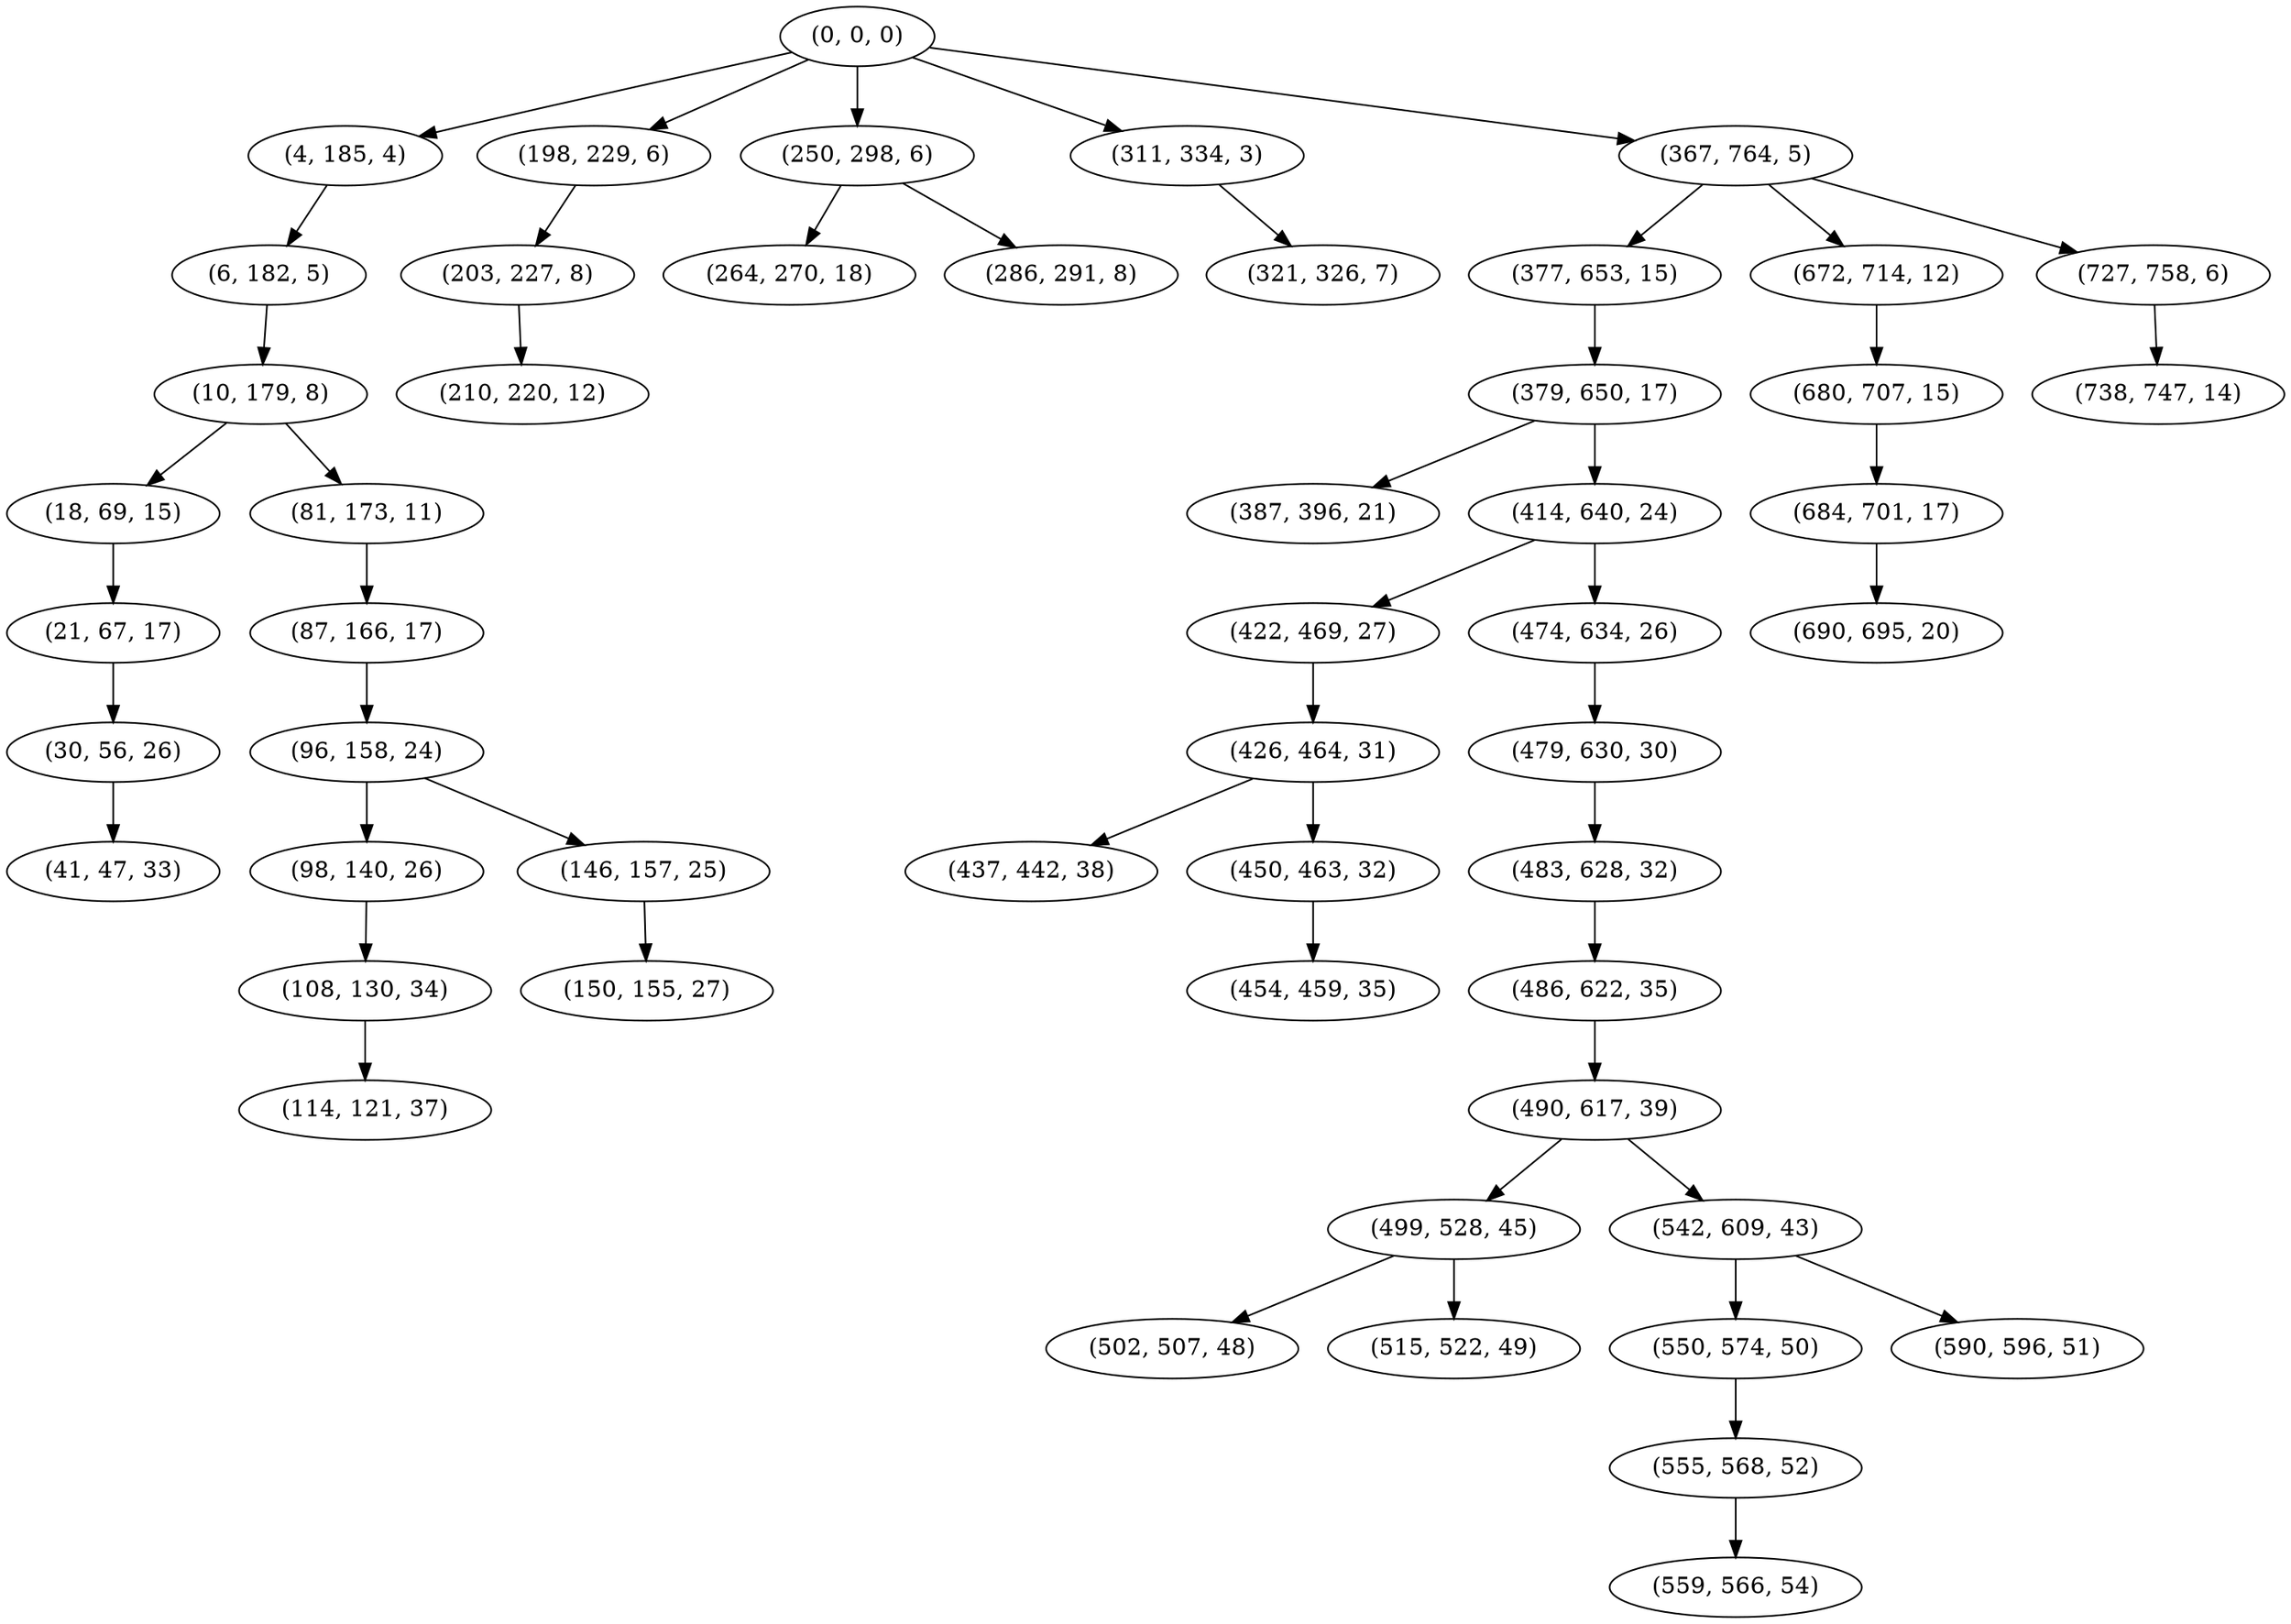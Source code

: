 digraph tree {
    "(0, 0, 0)";
    "(4, 185, 4)";
    "(6, 182, 5)";
    "(10, 179, 8)";
    "(18, 69, 15)";
    "(21, 67, 17)";
    "(30, 56, 26)";
    "(41, 47, 33)";
    "(81, 173, 11)";
    "(87, 166, 17)";
    "(96, 158, 24)";
    "(98, 140, 26)";
    "(108, 130, 34)";
    "(114, 121, 37)";
    "(146, 157, 25)";
    "(150, 155, 27)";
    "(198, 229, 6)";
    "(203, 227, 8)";
    "(210, 220, 12)";
    "(250, 298, 6)";
    "(264, 270, 18)";
    "(286, 291, 8)";
    "(311, 334, 3)";
    "(321, 326, 7)";
    "(367, 764, 5)";
    "(377, 653, 15)";
    "(379, 650, 17)";
    "(387, 396, 21)";
    "(414, 640, 24)";
    "(422, 469, 27)";
    "(426, 464, 31)";
    "(437, 442, 38)";
    "(450, 463, 32)";
    "(454, 459, 35)";
    "(474, 634, 26)";
    "(479, 630, 30)";
    "(483, 628, 32)";
    "(486, 622, 35)";
    "(490, 617, 39)";
    "(499, 528, 45)";
    "(502, 507, 48)";
    "(515, 522, 49)";
    "(542, 609, 43)";
    "(550, 574, 50)";
    "(555, 568, 52)";
    "(559, 566, 54)";
    "(590, 596, 51)";
    "(672, 714, 12)";
    "(680, 707, 15)";
    "(684, 701, 17)";
    "(690, 695, 20)";
    "(727, 758, 6)";
    "(738, 747, 14)";
    "(0, 0, 0)" -> "(4, 185, 4)";
    "(0, 0, 0)" -> "(198, 229, 6)";
    "(0, 0, 0)" -> "(250, 298, 6)";
    "(0, 0, 0)" -> "(311, 334, 3)";
    "(0, 0, 0)" -> "(367, 764, 5)";
    "(4, 185, 4)" -> "(6, 182, 5)";
    "(6, 182, 5)" -> "(10, 179, 8)";
    "(10, 179, 8)" -> "(18, 69, 15)";
    "(10, 179, 8)" -> "(81, 173, 11)";
    "(18, 69, 15)" -> "(21, 67, 17)";
    "(21, 67, 17)" -> "(30, 56, 26)";
    "(30, 56, 26)" -> "(41, 47, 33)";
    "(81, 173, 11)" -> "(87, 166, 17)";
    "(87, 166, 17)" -> "(96, 158, 24)";
    "(96, 158, 24)" -> "(98, 140, 26)";
    "(96, 158, 24)" -> "(146, 157, 25)";
    "(98, 140, 26)" -> "(108, 130, 34)";
    "(108, 130, 34)" -> "(114, 121, 37)";
    "(146, 157, 25)" -> "(150, 155, 27)";
    "(198, 229, 6)" -> "(203, 227, 8)";
    "(203, 227, 8)" -> "(210, 220, 12)";
    "(250, 298, 6)" -> "(264, 270, 18)";
    "(250, 298, 6)" -> "(286, 291, 8)";
    "(311, 334, 3)" -> "(321, 326, 7)";
    "(367, 764, 5)" -> "(377, 653, 15)";
    "(367, 764, 5)" -> "(672, 714, 12)";
    "(367, 764, 5)" -> "(727, 758, 6)";
    "(377, 653, 15)" -> "(379, 650, 17)";
    "(379, 650, 17)" -> "(387, 396, 21)";
    "(379, 650, 17)" -> "(414, 640, 24)";
    "(414, 640, 24)" -> "(422, 469, 27)";
    "(414, 640, 24)" -> "(474, 634, 26)";
    "(422, 469, 27)" -> "(426, 464, 31)";
    "(426, 464, 31)" -> "(437, 442, 38)";
    "(426, 464, 31)" -> "(450, 463, 32)";
    "(450, 463, 32)" -> "(454, 459, 35)";
    "(474, 634, 26)" -> "(479, 630, 30)";
    "(479, 630, 30)" -> "(483, 628, 32)";
    "(483, 628, 32)" -> "(486, 622, 35)";
    "(486, 622, 35)" -> "(490, 617, 39)";
    "(490, 617, 39)" -> "(499, 528, 45)";
    "(490, 617, 39)" -> "(542, 609, 43)";
    "(499, 528, 45)" -> "(502, 507, 48)";
    "(499, 528, 45)" -> "(515, 522, 49)";
    "(542, 609, 43)" -> "(550, 574, 50)";
    "(542, 609, 43)" -> "(590, 596, 51)";
    "(550, 574, 50)" -> "(555, 568, 52)";
    "(555, 568, 52)" -> "(559, 566, 54)";
    "(672, 714, 12)" -> "(680, 707, 15)";
    "(680, 707, 15)" -> "(684, 701, 17)";
    "(684, 701, 17)" -> "(690, 695, 20)";
    "(727, 758, 6)" -> "(738, 747, 14)";
}
